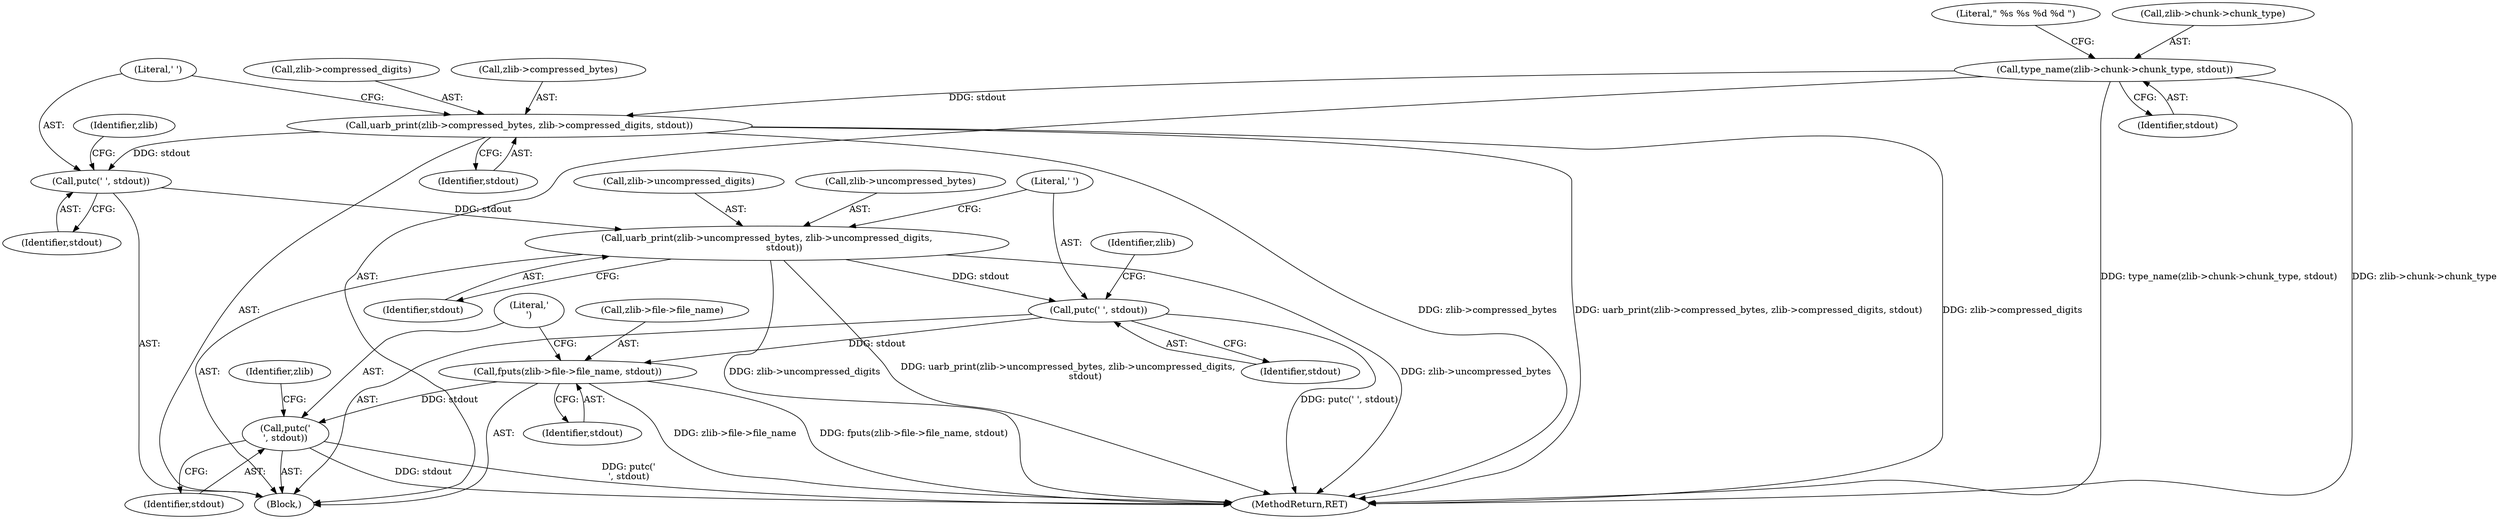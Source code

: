 digraph "0_Android_9d4853418ab2f754c2b63e091c29c5529b8b86ca_175@API" {
"1000202" [label="(Call,fputs(zlib->file->file_name, stdout))"];
"1000199" [label="(Call,putc(' ', stdout))"];
"1000191" [label="(Call,uarb_print(zlib->uncompressed_bytes, zlib->uncompressed_digits,\n            stdout))"];
"1000188" [label="(Call,putc(' ', stdout))"];
"1000180" [label="(Call,uarb_print(zlib->compressed_bytes, zlib->compressed_digits, stdout))"];
"1000162" [label="(Call,type_name(zlib->chunk->chunk_type, stdout))"];
"1000209" [label="(Call,putc('\n', stdout))"];
"1000189" [label="(Literal,' ')"];
"1000184" [label="(Call,zlib->compressed_digits)"];
"1000125" [label="(Block,)"];
"1000199" [label="(Call,putc(' ', stdout))"];
"1000170" [label="(Literal,\" %s %s %d %d \")"];
"1000163" [label="(Call,zlib->chunk->chunk_type)"];
"1000180" [label="(Call,uarb_print(zlib->compressed_bytes, zlib->compressed_digits, stdout))"];
"1000205" [label="(Identifier,zlib)"];
"1000193" [label="(Identifier,zlib)"];
"1000191" [label="(Call,uarb_print(zlib->uncompressed_bytes, zlib->uncompressed_digits,\n            stdout))"];
"1000190" [label="(Identifier,stdout)"];
"1000208" [label="(Identifier,stdout)"];
"1000168" [label="(Identifier,stdout)"];
"1000187" [label="(Identifier,stdout)"];
"1000211" [label="(Identifier,stdout)"];
"1000200" [label="(Literal,' ')"];
"1000198" [label="(Identifier,stdout)"];
"1000192" [label="(Call,zlib->uncompressed_bytes)"];
"1000195" [label="(Call,zlib->uncompressed_digits)"];
"1000210" [label="(Literal,'\n')"];
"1000201" [label="(Identifier,stdout)"];
"1000181" [label="(Call,zlib->compressed_bytes)"];
"1000203" [label="(Call,zlib->file->file_name)"];
"1000271" [label="(Identifier,zlib)"];
"1000209" [label="(Call,putc('\n', stdout))"];
"1000296" [label="(MethodReturn,RET)"];
"1000202" [label="(Call,fputs(zlib->file->file_name, stdout))"];
"1000162" [label="(Call,type_name(zlib->chunk->chunk_type, stdout))"];
"1000188" [label="(Call,putc(' ', stdout))"];
"1000202" -> "1000125"  [label="AST: "];
"1000202" -> "1000208"  [label="CFG: "];
"1000203" -> "1000202"  [label="AST: "];
"1000208" -> "1000202"  [label="AST: "];
"1000210" -> "1000202"  [label="CFG: "];
"1000202" -> "1000296"  [label="DDG: zlib->file->file_name"];
"1000202" -> "1000296"  [label="DDG: fputs(zlib->file->file_name, stdout)"];
"1000199" -> "1000202"  [label="DDG: stdout"];
"1000202" -> "1000209"  [label="DDG: stdout"];
"1000199" -> "1000125"  [label="AST: "];
"1000199" -> "1000201"  [label="CFG: "];
"1000200" -> "1000199"  [label="AST: "];
"1000201" -> "1000199"  [label="AST: "];
"1000205" -> "1000199"  [label="CFG: "];
"1000199" -> "1000296"  [label="DDG: putc(' ', stdout)"];
"1000191" -> "1000199"  [label="DDG: stdout"];
"1000191" -> "1000125"  [label="AST: "];
"1000191" -> "1000198"  [label="CFG: "];
"1000192" -> "1000191"  [label="AST: "];
"1000195" -> "1000191"  [label="AST: "];
"1000198" -> "1000191"  [label="AST: "];
"1000200" -> "1000191"  [label="CFG: "];
"1000191" -> "1000296"  [label="DDG: zlib->uncompressed_digits"];
"1000191" -> "1000296"  [label="DDG: uarb_print(zlib->uncompressed_bytes, zlib->uncompressed_digits,\n            stdout)"];
"1000191" -> "1000296"  [label="DDG: zlib->uncompressed_bytes"];
"1000188" -> "1000191"  [label="DDG: stdout"];
"1000188" -> "1000125"  [label="AST: "];
"1000188" -> "1000190"  [label="CFG: "];
"1000189" -> "1000188"  [label="AST: "];
"1000190" -> "1000188"  [label="AST: "];
"1000193" -> "1000188"  [label="CFG: "];
"1000180" -> "1000188"  [label="DDG: stdout"];
"1000180" -> "1000125"  [label="AST: "];
"1000180" -> "1000187"  [label="CFG: "];
"1000181" -> "1000180"  [label="AST: "];
"1000184" -> "1000180"  [label="AST: "];
"1000187" -> "1000180"  [label="AST: "];
"1000189" -> "1000180"  [label="CFG: "];
"1000180" -> "1000296"  [label="DDG: zlib->compressed_bytes"];
"1000180" -> "1000296"  [label="DDG: zlib->compressed_digits"];
"1000180" -> "1000296"  [label="DDG: uarb_print(zlib->compressed_bytes, zlib->compressed_digits, stdout)"];
"1000162" -> "1000180"  [label="DDG: stdout"];
"1000162" -> "1000125"  [label="AST: "];
"1000162" -> "1000168"  [label="CFG: "];
"1000163" -> "1000162"  [label="AST: "];
"1000168" -> "1000162"  [label="AST: "];
"1000170" -> "1000162"  [label="CFG: "];
"1000162" -> "1000296"  [label="DDG: zlib->chunk->chunk_type"];
"1000162" -> "1000296"  [label="DDG: type_name(zlib->chunk->chunk_type, stdout)"];
"1000209" -> "1000125"  [label="AST: "];
"1000209" -> "1000211"  [label="CFG: "];
"1000210" -> "1000209"  [label="AST: "];
"1000211" -> "1000209"  [label="AST: "];
"1000271" -> "1000209"  [label="CFG: "];
"1000209" -> "1000296"  [label="DDG: putc('\n', stdout)"];
"1000209" -> "1000296"  [label="DDG: stdout"];
}
